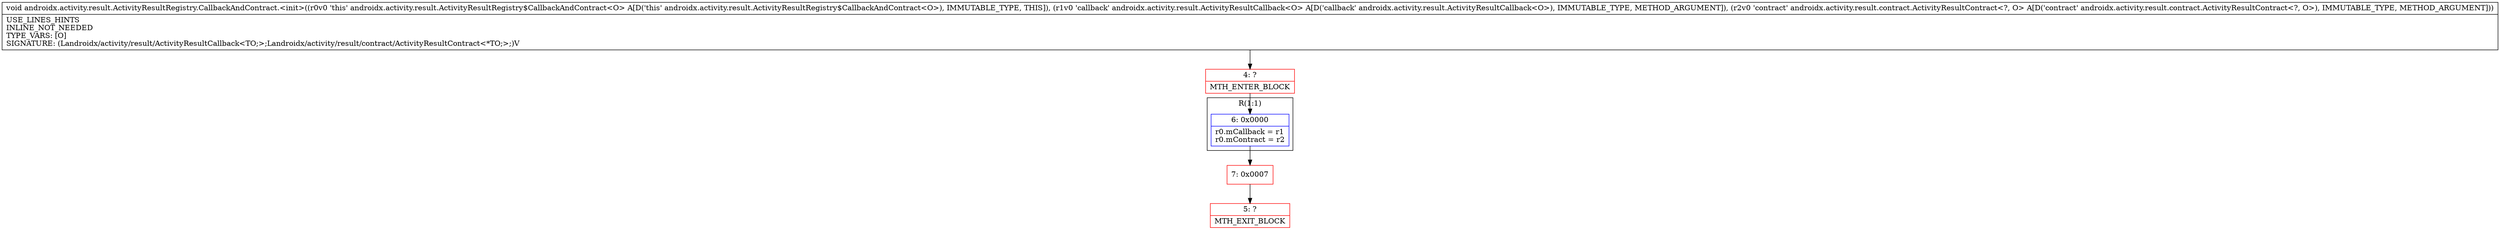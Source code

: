 digraph "CFG forandroidx.activity.result.ActivityResultRegistry.CallbackAndContract.\<init\>(Landroidx\/activity\/result\/ActivityResultCallback;Landroidx\/activity\/result\/contract\/ActivityResultContract;)V" {
subgraph cluster_Region_2075957754 {
label = "R(1:1)";
node [shape=record,color=blue];
Node_6 [shape=record,label="{6\:\ 0x0000|r0.mCallback = r1\lr0.mContract = r2\l}"];
}
Node_4 [shape=record,color=red,label="{4\:\ ?|MTH_ENTER_BLOCK\l}"];
Node_7 [shape=record,color=red,label="{7\:\ 0x0007}"];
Node_5 [shape=record,color=red,label="{5\:\ ?|MTH_EXIT_BLOCK\l}"];
MethodNode[shape=record,label="{void androidx.activity.result.ActivityResultRegistry.CallbackAndContract.\<init\>((r0v0 'this' androidx.activity.result.ActivityResultRegistry$CallbackAndContract\<O\> A[D('this' androidx.activity.result.ActivityResultRegistry$CallbackAndContract\<O\>), IMMUTABLE_TYPE, THIS]), (r1v0 'callback' androidx.activity.result.ActivityResultCallback\<O\> A[D('callback' androidx.activity.result.ActivityResultCallback\<O\>), IMMUTABLE_TYPE, METHOD_ARGUMENT]), (r2v0 'contract' androidx.activity.result.contract.ActivityResultContract\<?, O\> A[D('contract' androidx.activity.result.contract.ActivityResultContract\<?, O\>), IMMUTABLE_TYPE, METHOD_ARGUMENT]))  | USE_LINES_HINTS\lINLINE_NOT_NEEDED\lTYPE_VARS: [O]\lSIGNATURE: (Landroidx\/activity\/result\/ActivityResultCallback\<TO;\>;Landroidx\/activity\/result\/contract\/ActivityResultContract\<*TO;\>;)V\l}"];
MethodNode -> Node_4;Node_6 -> Node_7;
Node_4 -> Node_6;
Node_7 -> Node_5;
}

